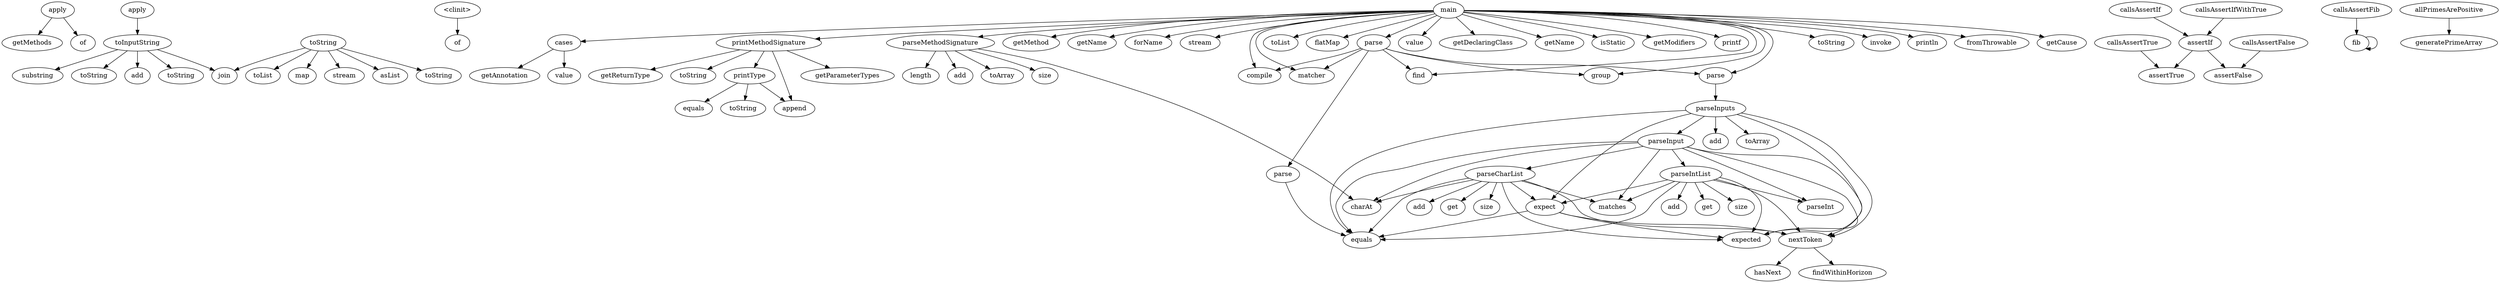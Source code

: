 digraph {
  compound=true;
  0[label="apply"; ];
  1[label="getMethods"; ];
  2[label="of"; ];
  3[label="apply"; ];
  4[label="toInputString"; ];
  5[label="<clinit>"; ];
  6[label="of"; ];
  7[label="cases"; ];
  8[label="getAnnotation"; ];
  9[label="value"; ];
  10[label="printType"; ];
  11[label="equals"; ];
  12[label="append"; ];
  13[label="toString"; ];
  14[label="printMethodSignature"; ];
  15[label="getParameterTypes"; ];
  16[label="getReturnType"; ];
  17[label="toString"; ];
  18[label="parseMethodSignature"; ];
  19[label="add"; ];
  20[label="toArray"; ];
  21[label="size"; ];
  22[label="length"; ];
  23[label="charAt"; ];
  24[label="main"; ];
  25[label="getMethod"; ];
  26[label="getName"; ];
  27[label="forName"; ];
  28[label="stream"; ];
  29[label="compile"; ];
  30[label="matcher"; ];
  31[label="toList"; ];
  32[label="flatMap"; ];
  33[label="parse"; ];
  34[label="value"; ];
  35[label="getDeclaringClass"; ];
  36[label="getName"; ];
  37[label="isStatic"; ];
  38[label="getModifiers"; ];
  39[label="printf"; ];
  40[label="find"; ];
  41[label="group"; ];
  42[label="parse"; ];
  43[label="toString"; ];
  44[label="invoke"; ];
  45[label="println"; ];
  46[label="fromThrowable"; ];
  47[label="getCause"; ];
  48[label="parse"; ];
  49[label="parseInputs"; ];
  50[label="assertIf"; ];
  51[label="assertTrue"; ];
  52[label="assertFalse"; ];
  53[label="callsAssertTrue"; ];
  54[label="callsAssertFalse"; ];
  55[label="callsAssertIf"; ];
  56[label="fib"; ];
  57[label="callsAssertIfWithTrue"; ];
  58[label="callsAssertFib"; ];
  59[label="allPrimesArePositive"; ];
  60[label="generatePrimeArray"; ];
  61[label="toString"; ];
  62[label="toList"; ];
  63[label="map"; ];
  64[label="stream"; ];
  65[label="asList"; ];
  66[label="join"; ];
  67[label="toString"; ];
  68[label="substring"; ];
  69[label="toString"; ];
  70[label="add"; ];
  71[label="toString"; ];
  72[label="equals"; ];
  73[label="expected"; ];
  74[label="parseInput"; ];
  75[label="expect"; ];
  76[label="nextToken"; ];
  77[label="add"; ];
  78[label="toArray"; ];
  79[label="parseCharList"; ];
  80[label="matches"; ];
  81[label="add"; ];
  82[label="get"; ];
  83[label="size"; ];
  84[label="parseIntList"; ];
  85[label="parseInt"; ];
  86[label="add"; ];
  87[label="get"; ];
  88[label="size"; ];
  89[label="hasNext"; ];
  90[label="findWithinHorizon"; ];
  0 -> 1[];
  0 -> 2[];
  3 -> 4[];
  4 -> 66[];
  4 -> 68[];
  4 -> 69[];
  4 -> 70[];
  4 -> 71[];
  5 -> 6[];
  7 -> 8[];
  7 -> 9[];
  10 -> 11[];
  10 -> 12[];
  10 -> 13[];
  14 -> 10[];
  14 -> 12[];
  14 -> 15[];
  14 -> 16[];
  14 -> 17[];
  18 -> 19[];
  18 -> 20[];
  18 -> 21[];
  18 -> 22[];
  18 -> 23[];
  24 -> 7[];
  24 -> 25[];
  24 -> 26[];
  24 -> 27[];
  24 -> 14[];
  24 -> 18[];
  24 -> 28[];
  24 -> 29[];
  24 -> 30[];
  24 -> 31[];
  24 -> 32[];
  24 -> 33[];
  24 -> 34[];
  24 -> 35[];
  24 -> 36[];
  24 -> 37[];
  24 -> 38[];
  24 -> 39[];
  24 -> 40[];
  24 -> 41[];
  24 -> 42[];
  24 -> 43[];
  24 -> 44[];
  24 -> 45[];
  24 -> 46[];
  24 -> 47[];
  33 -> 29[];
  33 -> 30[];
  33 -> 40[];
  33 -> 41[];
  33 -> 42[];
  33 -> 48[];
  42 -> 49[];
  48 -> 72[];
  49 -> 72[];
  49 -> 73[];
  49 -> 74[];
  49 -> 75[];
  49 -> 76[];
  49 -> 77[];
  49 -> 78[];
  50 -> 51[];
  50 -> 52[];
  53 -> 51[];
  54 -> 52[];
  55 -> 50[];
  56 -> 56[];
  57 -> 50[];
  58 -> 56[];
  59 -> 60[];
  61 -> 62[];
  61 -> 63[];
  61 -> 64[];
  61 -> 65[];
  61 -> 66[];
  61 -> 67[];
  74 -> 23[];
  74 -> 72[];
  74 -> 79[];
  74 -> 84[];
  74 -> 73[];
  74 -> 76[];
  74 -> 80[];
  74 -> 85[];
  75 -> 72[];
  75 -> 73[];
  75 -> 76[];
  76 -> 89[];
  76 -> 90[];
  79 -> 23[];
  79 -> 72[];
  79 -> 73[];
  79 -> 75[];
  79 -> 76[];
  79 -> 80[];
  79 -> 81[];
  79 -> 82[];
  79 -> 83[];
  84 -> 72[];
  84 -> 73[];
  84 -> 75[];
  84 -> 76[];
  84 -> 80[];
  84 -> 85[];
  84 -> 86[];
  84 -> 87[];
  84 -> 88[];
}

